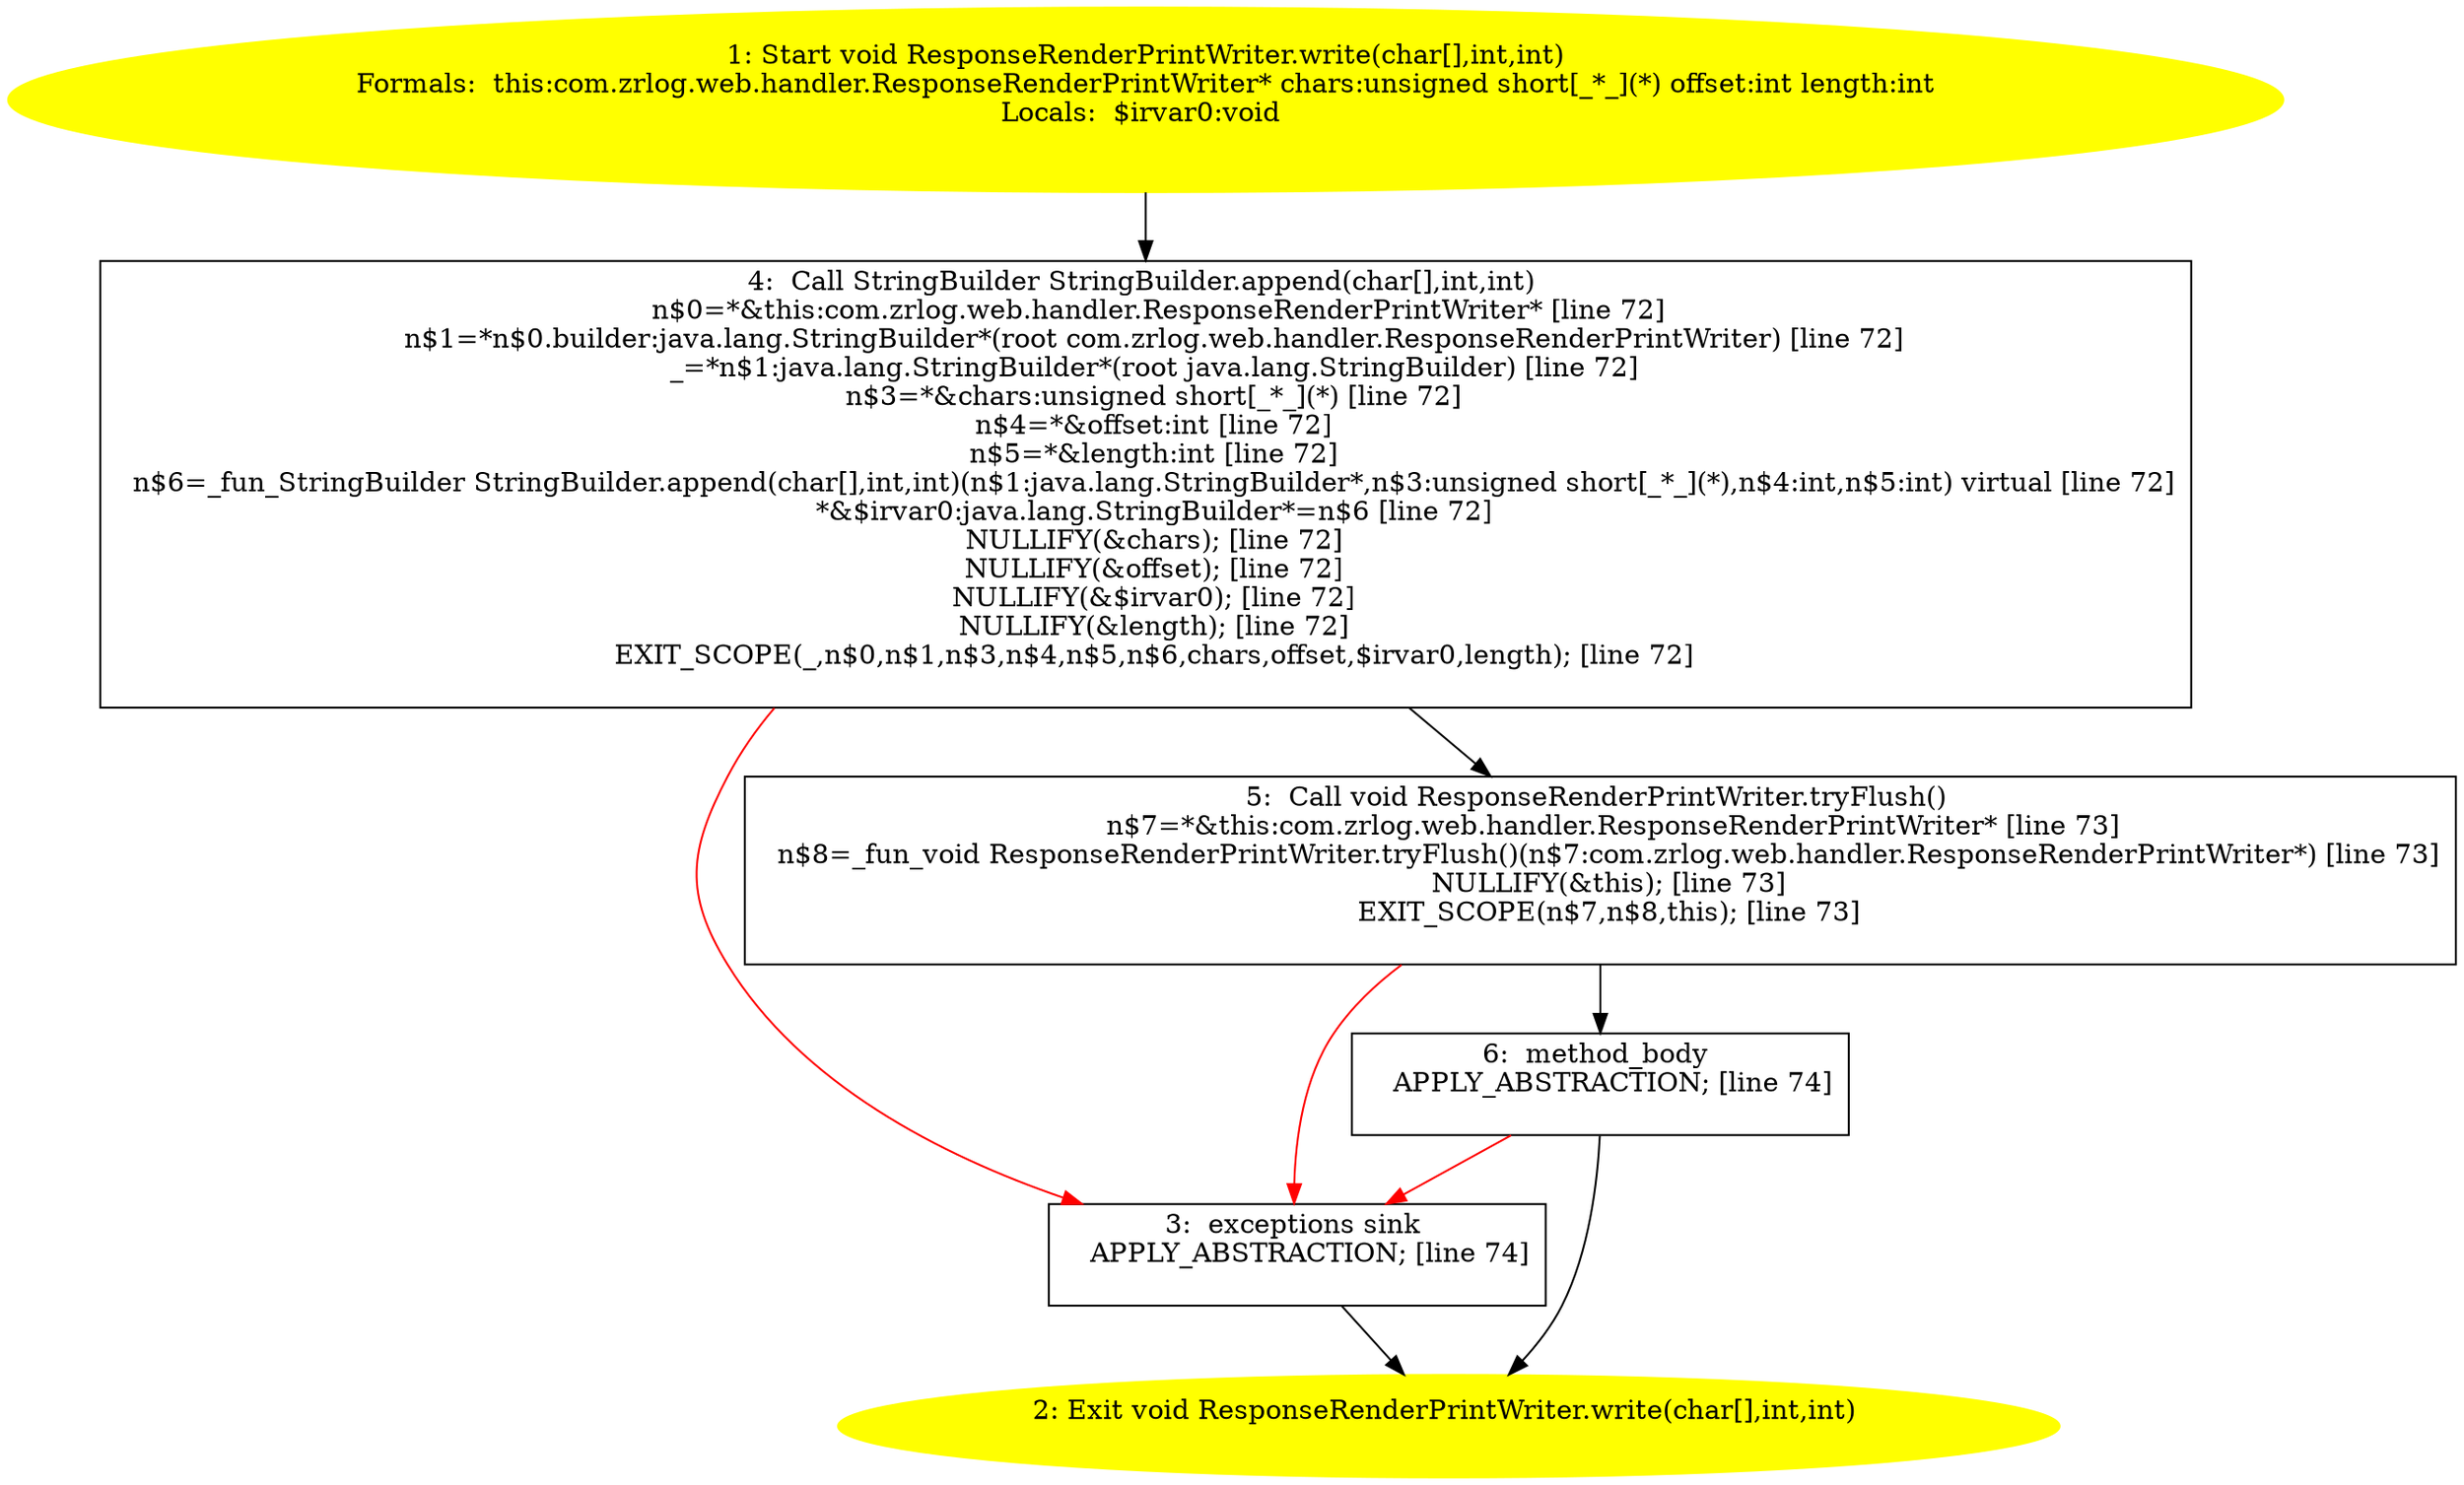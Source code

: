 /* @generated */
digraph cfg {
"com.zrlog.web.handler.ResponseRenderPrintWriter.write(char[],int,int):void.6585737149698ef238efe604bba1289e_1" [label="1: Start void ResponseRenderPrintWriter.write(char[],int,int)\nFormals:  this:com.zrlog.web.handler.ResponseRenderPrintWriter* chars:unsigned short[_*_](*) offset:int length:int\nLocals:  $irvar0:void \n  " color=yellow style=filled]
	

	 "com.zrlog.web.handler.ResponseRenderPrintWriter.write(char[],int,int):void.6585737149698ef238efe604bba1289e_1" -> "com.zrlog.web.handler.ResponseRenderPrintWriter.write(char[],int,int):void.6585737149698ef238efe604bba1289e_4" ;
"com.zrlog.web.handler.ResponseRenderPrintWriter.write(char[],int,int):void.6585737149698ef238efe604bba1289e_2" [label="2: Exit void ResponseRenderPrintWriter.write(char[],int,int) \n  " color=yellow style=filled]
	

"com.zrlog.web.handler.ResponseRenderPrintWriter.write(char[],int,int):void.6585737149698ef238efe604bba1289e_3" [label="3:  exceptions sink \n   APPLY_ABSTRACTION; [line 74]\n " shape="box"]
	

	 "com.zrlog.web.handler.ResponseRenderPrintWriter.write(char[],int,int):void.6585737149698ef238efe604bba1289e_3" -> "com.zrlog.web.handler.ResponseRenderPrintWriter.write(char[],int,int):void.6585737149698ef238efe604bba1289e_2" ;
"com.zrlog.web.handler.ResponseRenderPrintWriter.write(char[],int,int):void.6585737149698ef238efe604bba1289e_4" [label="4:  Call StringBuilder StringBuilder.append(char[],int,int) \n   n$0=*&this:com.zrlog.web.handler.ResponseRenderPrintWriter* [line 72]\n  n$1=*n$0.builder:java.lang.StringBuilder*(root com.zrlog.web.handler.ResponseRenderPrintWriter) [line 72]\n  _=*n$1:java.lang.StringBuilder*(root java.lang.StringBuilder) [line 72]\n  n$3=*&chars:unsigned short[_*_](*) [line 72]\n  n$4=*&offset:int [line 72]\n  n$5=*&length:int [line 72]\n  n$6=_fun_StringBuilder StringBuilder.append(char[],int,int)(n$1:java.lang.StringBuilder*,n$3:unsigned short[_*_](*),n$4:int,n$5:int) virtual [line 72]\n  *&$irvar0:java.lang.StringBuilder*=n$6 [line 72]\n  NULLIFY(&chars); [line 72]\n  NULLIFY(&offset); [line 72]\n  NULLIFY(&$irvar0); [line 72]\n  NULLIFY(&length); [line 72]\n  EXIT_SCOPE(_,n$0,n$1,n$3,n$4,n$5,n$6,chars,offset,$irvar0,length); [line 72]\n " shape="box"]
	

	 "com.zrlog.web.handler.ResponseRenderPrintWriter.write(char[],int,int):void.6585737149698ef238efe604bba1289e_4" -> "com.zrlog.web.handler.ResponseRenderPrintWriter.write(char[],int,int):void.6585737149698ef238efe604bba1289e_5" ;
	 "com.zrlog.web.handler.ResponseRenderPrintWriter.write(char[],int,int):void.6585737149698ef238efe604bba1289e_4" -> "com.zrlog.web.handler.ResponseRenderPrintWriter.write(char[],int,int):void.6585737149698ef238efe604bba1289e_3" [color="red" ];
"com.zrlog.web.handler.ResponseRenderPrintWriter.write(char[],int,int):void.6585737149698ef238efe604bba1289e_5" [label="5:  Call void ResponseRenderPrintWriter.tryFlush() \n   n$7=*&this:com.zrlog.web.handler.ResponseRenderPrintWriter* [line 73]\n  n$8=_fun_void ResponseRenderPrintWriter.tryFlush()(n$7:com.zrlog.web.handler.ResponseRenderPrintWriter*) [line 73]\n  NULLIFY(&this); [line 73]\n  EXIT_SCOPE(n$7,n$8,this); [line 73]\n " shape="box"]
	

	 "com.zrlog.web.handler.ResponseRenderPrintWriter.write(char[],int,int):void.6585737149698ef238efe604bba1289e_5" -> "com.zrlog.web.handler.ResponseRenderPrintWriter.write(char[],int,int):void.6585737149698ef238efe604bba1289e_6" ;
	 "com.zrlog.web.handler.ResponseRenderPrintWriter.write(char[],int,int):void.6585737149698ef238efe604bba1289e_5" -> "com.zrlog.web.handler.ResponseRenderPrintWriter.write(char[],int,int):void.6585737149698ef238efe604bba1289e_3" [color="red" ];
"com.zrlog.web.handler.ResponseRenderPrintWriter.write(char[],int,int):void.6585737149698ef238efe604bba1289e_6" [label="6:  method_body \n   APPLY_ABSTRACTION; [line 74]\n " shape="box"]
	

	 "com.zrlog.web.handler.ResponseRenderPrintWriter.write(char[],int,int):void.6585737149698ef238efe604bba1289e_6" -> "com.zrlog.web.handler.ResponseRenderPrintWriter.write(char[],int,int):void.6585737149698ef238efe604bba1289e_2" ;
	 "com.zrlog.web.handler.ResponseRenderPrintWriter.write(char[],int,int):void.6585737149698ef238efe604bba1289e_6" -> "com.zrlog.web.handler.ResponseRenderPrintWriter.write(char[],int,int):void.6585737149698ef238efe604bba1289e_3" [color="red" ];
}
